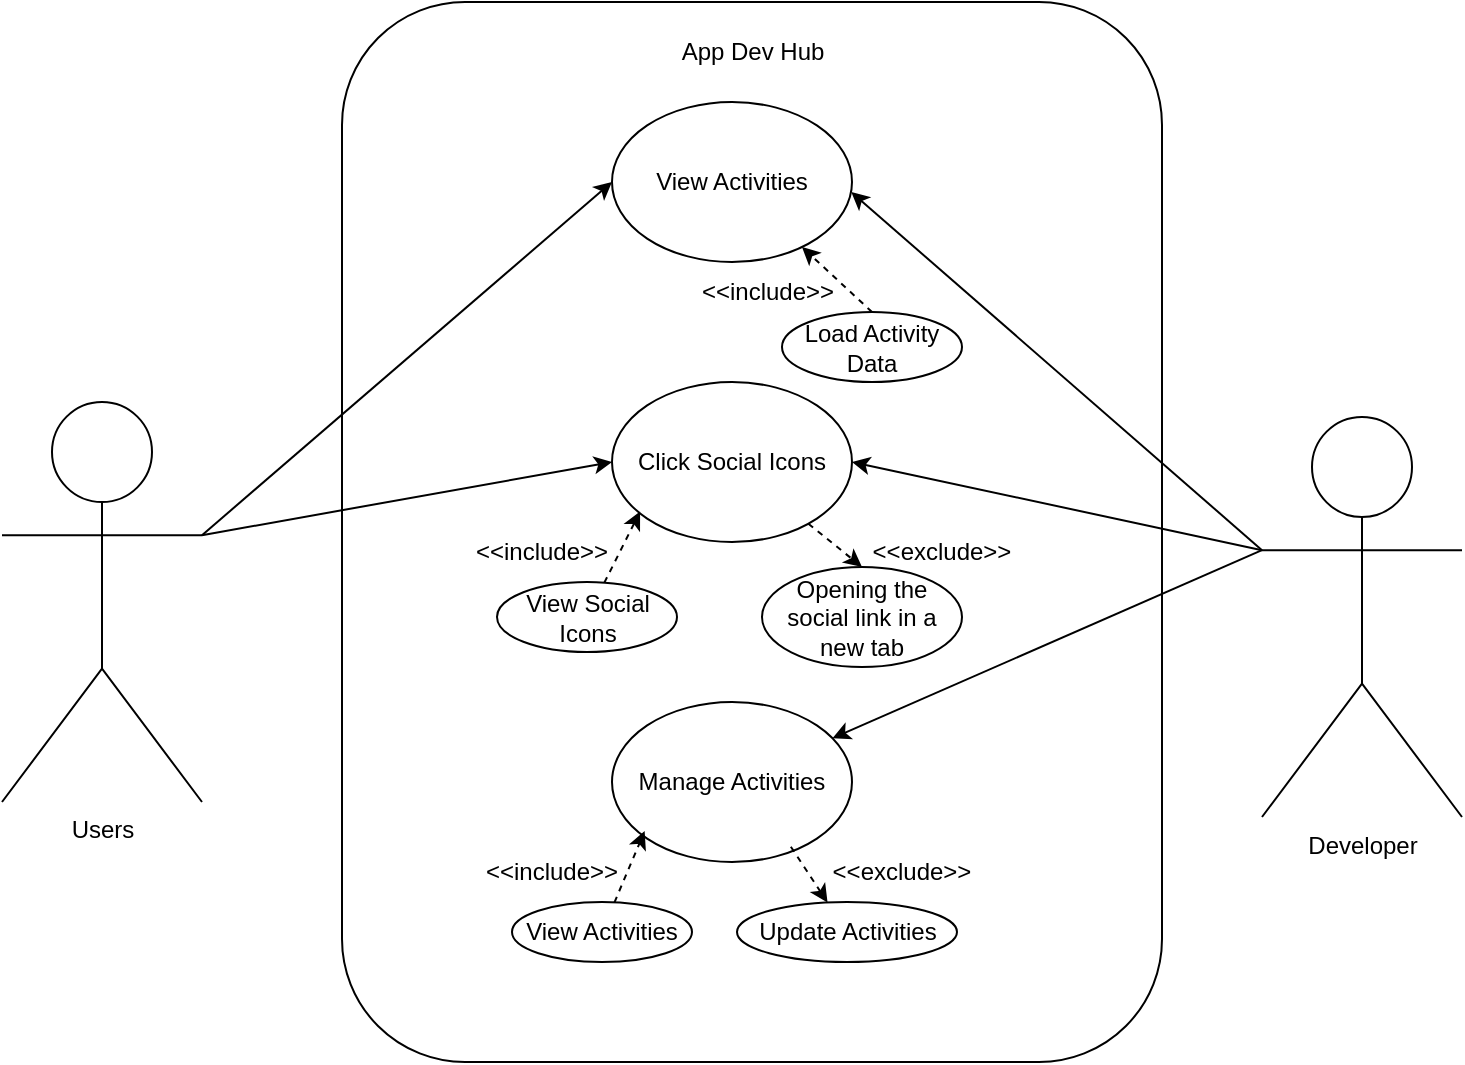 <mxfile version="26.0.11">
  <diagram name="Page-1" id="jjNrgL3_lARTYFzWYjl_">
    <mxGraphModel dx="720" dy="1192" grid="1" gridSize="10" guides="1" tooltips="1" connect="1" arrows="1" fold="1" page="1" pageScale="1" pageWidth="850" pageHeight="1100" math="0" shadow="0">
      <root>
        <mxCell id="0" />
        <mxCell id="1" parent="0" />
        <mxCell id="Z1KWypKQiBHqJBJ_C1p1-2" value="" style="rounded=1;whiteSpace=wrap;html=1;" vertex="1" parent="1">
          <mxGeometry x="1090" y="170" width="410" height="530" as="geometry" />
        </mxCell>
        <mxCell id="Z1KWypKQiBHqJBJ_C1p1-3" value="App Dev Hub" style="text;html=1;align=center;verticalAlign=middle;whiteSpace=wrap;rounded=0;" vertex="1" parent="1">
          <mxGeometry x="1257.5" y="180" width="75" height="30" as="geometry" />
        </mxCell>
        <mxCell id="Z1KWypKQiBHqJBJ_C1p1-4" style="rounded=0;orthogonalLoop=1;jettySize=auto;html=1;exitX=0;exitY=0.333;exitDx=0;exitDy=0;exitPerimeter=0;" edge="1" parent="1" source="Z1KWypKQiBHqJBJ_C1p1-7" target="Z1KWypKQiBHqJBJ_C1p1-12">
          <mxGeometry relative="1" as="geometry">
            <mxPoint x="1540" y="380" as="sourcePoint" />
          </mxGeometry>
        </mxCell>
        <mxCell id="Z1KWypKQiBHqJBJ_C1p1-5" value="" style="rounded=0;orthogonalLoop=1;jettySize=auto;html=1;entryX=1;entryY=0.5;entryDx=0;entryDy=0;exitX=0;exitY=0.333;exitDx=0;exitDy=0;exitPerimeter=0;" edge="1" parent="1" source="Z1KWypKQiBHqJBJ_C1p1-7" target="Z1KWypKQiBHqJBJ_C1p1-14">
          <mxGeometry relative="1" as="geometry">
            <mxPoint x="1550" y="440" as="sourcePoint" />
          </mxGeometry>
        </mxCell>
        <mxCell id="Z1KWypKQiBHqJBJ_C1p1-7" value="Developer" style="shape=umlActor;verticalLabelPosition=bottom;verticalAlign=top;html=1;outlineConnect=0;" vertex="1" parent="1">
          <mxGeometry x="1550" y="377.5" width="100" height="200" as="geometry" />
        </mxCell>
        <mxCell id="Z1KWypKQiBHqJBJ_C1p1-8" style="rounded=0;orthogonalLoop=1;jettySize=auto;html=1;exitX=1;exitY=0.333;exitDx=0;exitDy=0;exitPerimeter=0;entryX=0;entryY=0.5;entryDx=0;entryDy=0;" edge="1" parent="1" source="Z1KWypKQiBHqJBJ_C1p1-31" target="Z1KWypKQiBHqJBJ_C1p1-11">
          <mxGeometry relative="1" as="geometry">
            <mxPoint x="1010" y="281.667" as="sourcePoint" />
          </mxGeometry>
        </mxCell>
        <mxCell id="Z1KWypKQiBHqJBJ_C1p1-9" value="" style="rounded=0;orthogonalLoop=1;jettySize=auto;html=1;entryX=0;entryY=0.5;entryDx=0;entryDy=0;exitX=1;exitY=0.333;exitDx=0;exitDy=0;exitPerimeter=0;" edge="1" parent="1" source="Z1KWypKQiBHqJBJ_C1p1-31" target="Z1KWypKQiBHqJBJ_C1p1-14">
          <mxGeometry relative="1" as="geometry">
            <mxPoint x="1010" y="281.667" as="sourcePoint" />
          </mxGeometry>
        </mxCell>
        <mxCell id="Z1KWypKQiBHqJBJ_C1p1-11" value="View Activities" style="ellipse;whiteSpace=wrap;html=1;" vertex="1" parent="1">
          <mxGeometry x="1225" y="220" width="120" height="80" as="geometry" />
        </mxCell>
        <mxCell id="Z1KWypKQiBHqJBJ_C1p1-12" value="Manage Activities" style="ellipse;whiteSpace=wrap;html=1;" vertex="1" parent="1">
          <mxGeometry x="1225" y="520" width="120" height="80" as="geometry" />
        </mxCell>
        <mxCell id="Z1KWypKQiBHqJBJ_C1p1-13" style="rounded=0;orthogonalLoop=1;jettySize=auto;html=1;entryX=0.5;entryY=0;entryDx=0;entryDy=0;dashed=1;" edge="1" parent="1" source="Z1KWypKQiBHqJBJ_C1p1-14" target="Z1KWypKQiBHqJBJ_C1p1-23">
          <mxGeometry relative="1" as="geometry" />
        </mxCell>
        <mxCell id="Z1KWypKQiBHqJBJ_C1p1-14" value="Click Social Icons" style="ellipse;whiteSpace=wrap;html=1;" vertex="1" parent="1">
          <mxGeometry x="1225" y="360" width="120" height="80" as="geometry" />
        </mxCell>
        <mxCell id="Z1KWypKQiBHqJBJ_C1p1-15" value="" style="rounded=0;orthogonalLoop=1;jettySize=auto;html=1;exitX=0;exitY=0.333;exitDx=0;exitDy=0;exitPerimeter=0;entryX=0.997;entryY=0.563;entryDx=0;entryDy=0;entryPerimeter=0;" edge="1" parent="1" source="Z1KWypKQiBHqJBJ_C1p1-7" target="Z1KWypKQiBHqJBJ_C1p1-11">
          <mxGeometry relative="1" as="geometry">
            <mxPoint x="1540" y="380" as="sourcePoint" />
            <mxPoint x="1345" y="270" as="targetPoint" />
          </mxGeometry>
        </mxCell>
        <mxCell id="Z1KWypKQiBHqJBJ_C1p1-16" value="View Activities" style="ellipse;whiteSpace=wrap;html=1;" vertex="1" parent="1">
          <mxGeometry x="1175" y="620" width="90" height="30" as="geometry" />
        </mxCell>
        <mxCell id="Z1KWypKQiBHqJBJ_C1p1-17" style="rounded=0;orthogonalLoop=1;jettySize=auto;html=1;entryX=0.136;entryY=0.807;entryDx=0;entryDy=0;entryPerimeter=0;dashed=1;" edge="1" parent="1" source="Z1KWypKQiBHqJBJ_C1p1-16" target="Z1KWypKQiBHqJBJ_C1p1-12">
          <mxGeometry relative="1" as="geometry" />
        </mxCell>
        <mxCell id="Z1KWypKQiBHqJBJ_C1p1-18" value="&amp;lt;&amp;lt;include&amp;gt;&amp;gt;" style="text;html=1;align=center;verticalAlign=middle;whiteSpace=wrap;rounded=0;" vertex="1" parent="1">
          <mxGeometry x="1165" y="590" width="60" height="30" as="geometry" />
        </mxCell>
        <mxCell id="Z1KWypKQiBHqJBJ_C1p1-19" value="Update Activities" style="ellipse;whiteSpace=wrap;html=1;" vertex="1" parent="1">
          <mxGeometry x="1287.5" y="620" width="110" height="30" as="geometry" />
        </mxCell>
        <mxCell id="Z1KWypKQiBHqJBJ_C1p1-20" value="&amp;lt;&amp;lt;exclude&amp;gt;&amp;gt;" style="text;html=1;align=center;verticalAlign=middle;whiteSpace=wrap;rounded=0;" vertex="1" parent="1">
          <mxGeometry x="1340" y="590" width="60" height="30" as="geometry" />
        </mxCell>
        <mxCell id="Z1KWypKQiBHqJBJ_C1p1-21" style="rounded=0;orthogonalLoop=1;jettySize=auto;html=1;entryX=0.745;entryY=0.904;entryDx=0;entryDy=0;entryPerimeter=0;dashed=1;startArrow=classic;startFill=1;endArrow=none;" edge="1" parent="1" source="Z1KWypKQiBHqJBJ_C1p1-19" target="Z1KWypKQiBHqJBJ_C1p1-12">
          <mxGeometry relative="1" as="geometry" />
        </mxCell>
        <mxCell id="Z1KWypKQiBHqJBJ_C1p1-22" value="View Social Icons" style="ellipse;whiteSpace=wrap;html=1;" vertex="1" parent="1">
          <mxGeometry x="1167.5" y="460" width="90" height="35" as="geometry" />
        </mxCell>
        <mxCell id="Z1KWypKQiBHqJBJ_C1p1-23" value="Opening the social link in a new tab" style="ellipse;whiteSpace=wrap;html=1;" vertex="1" parent="1">
          <mxGeometry x="1300" y="452.5" width="100" height="50" as="geometry" />
        </mxCell>
        <mxCell id="Z1KWypKQiBHqJBJ_C1p1-24" style="rounded=0;orthogonalLoop=1;jettySize=auto;html=1;entryX=0.117;entryY=0.81;entryDx=0;entryDy=0;entryPerimeter=0;dashed=1;" edge="1" parent="1" source="Z1KWypKQiBHqJBJ_C1p1-22" target="Z1KWypKQiBHqJBJ_C1p1-14">
          <mxGeometry relative="1" as="geometry" />
        </mxCell>
        <mxCell id="Z1KWypKQiBHqJBJ_C1p1-25" value="&amp;lt;&amp;lt;include&amp;gt;&amp;gt;" style="text;html=1;align=center;verticalAlign=middle;whiteSpace=wrap;rounded=0;" vertex="1" parent="1">
          <mxGeometry x="1160" y="430" width="60" height="30" as="geometry" />
        </mxCell>
        <mxCell id="Z1KWypKQiBHqJBJ_C1p1-26" value="&amp;lt;&amp;lt;exclude&amp;gt;&amp;gt;" style="text;html=1;align=center;verticalAlign=middle;whiteSpace=wrap;rounded=0;" vertex="1" parent="1">
          <mxGeometry x="1360" y="430" width="60" height="30" as="geometry" />
        </mxCell>
        <mxCell id="Z1KWypKQiBHqJBJ_C1p1-27" value="Load Activity Data" style="ellipse;whiteSpace=wrap;html=1;" vertex="1" parent="1">
          <mxGeometry x="1310" y="325" width="90" height="35" as="geometry" />
        </mxCell>
        <mxCell id="Z1KWypKQiBHqJBJ_C1p1-28" style="rounded=0;orthogonalLoop=1;jettySize=auto;html=1;dashed=1;exitX=0.5;exitY=0;exitDx=0;exitDy=0;" edge="1" parent="1" source="Z1KWypKQiBHqJBJ_C1p1-27" target="Z1KWypKQiBHqJBJ_C1p1-11">
          <mxGeometry relative="1" as="geometry">
            <mxPoint x="1214.5" y="315" as="sourcePoint" />
            <mxPoint x="1232.5" y="280" as="targetPoint" />
          </mxGeometry>
        </mxCell>
        <mxCell id="Z1KWypKQiBHqJBJ_C1p1-29" value="&amp;lt;&amp;lt;include&amp;gt;&amp;gt;" style="text;html=1;align=center;verticalAlign=middle;whiteSpace=wrap;rounded=0;" vertex="1" parent="1">
          <mxGeometry x="1272.5" y="300" width="60" height="30" as="geometry" />
        </mxCell>
        <mxCell id="Z1KWypKQiBHqJBJ_C1p1-31" value="Users" style="shape=umlActor;verticalLabelPosition=bottom;verticalAlign=top;html=1;outlineConnect=0;" vertex="1" parent="1">
          <mxGeometry x="920" y="370" width="100" height="200" as="geometry" />
        </mxCell>
      </root>
    </mxGraphModel>
  </diagram>
</mxfile>
